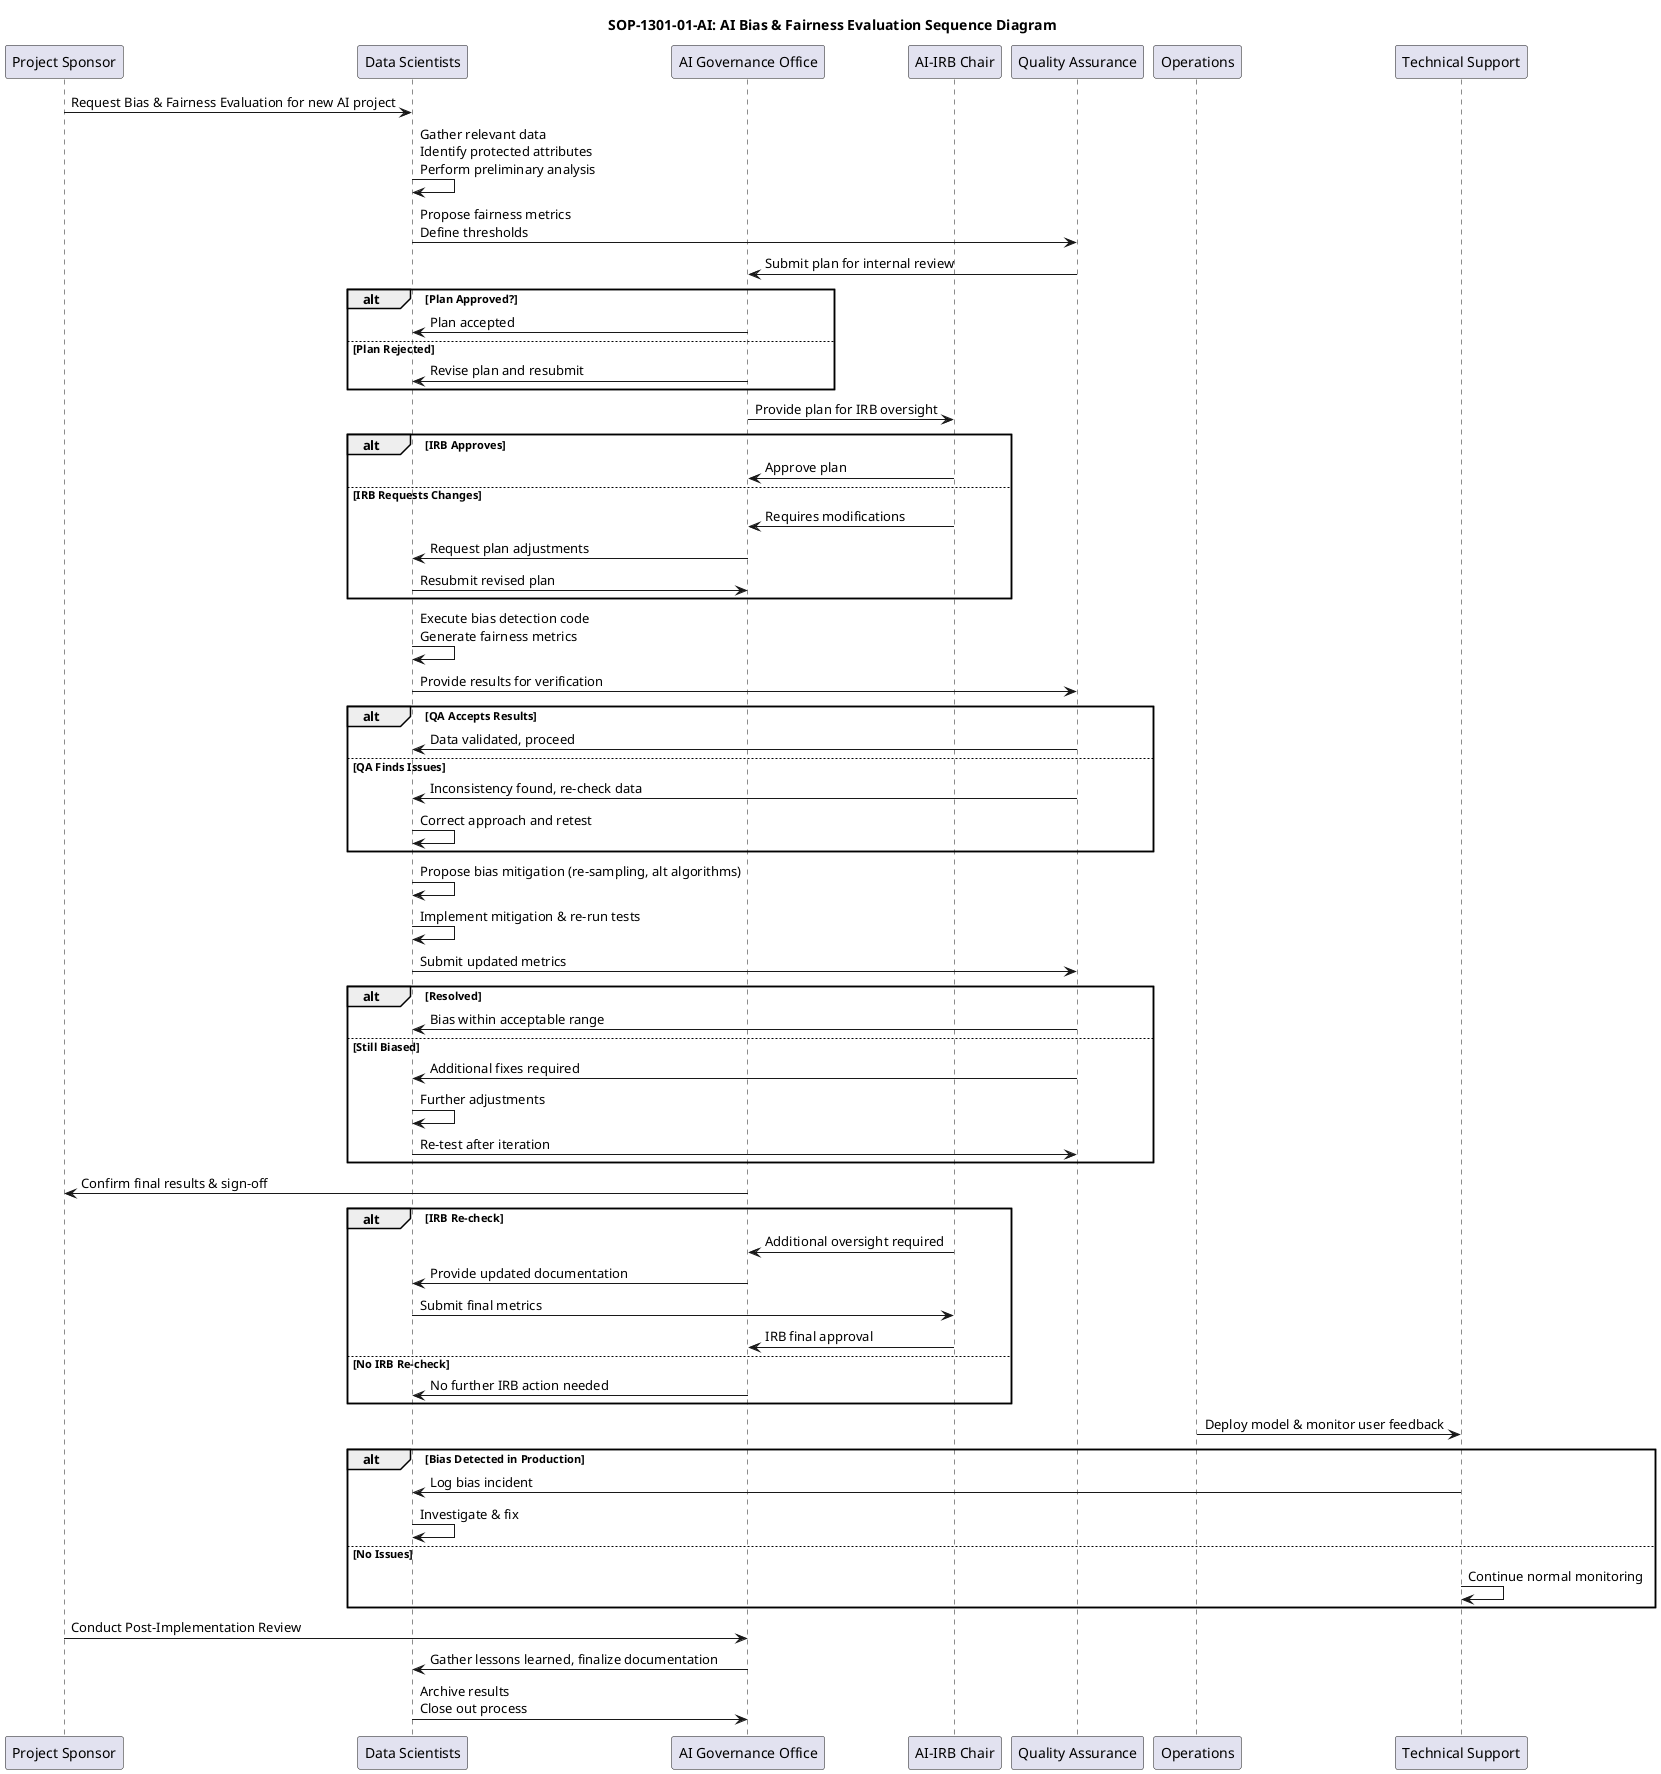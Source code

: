 @startuml

title "SOP-1301-01-AI: AI Bias & Fairness Evaluation Sequence Diagram"

participant "Project Sponsor" as SP
participant "Data Scientists" as DS
participant "AI Governance Office" as AIGO
participant "AI-IRB Chair" as AIIRB
participant "Quality Assurance" as QA
participant "Operations" as OPS
participant "Technical Support" as TS

' 1) Initiate Bias & Fairness Planning
SP -> DS: Request Bias & Fairness Evaluation for new AI project

' 2) Data Collection & Preliminary Analysis
DS -> DS: Gather relevant data\nIdentify protected attributes\nPerform preliminary analysis

' 3) Develop Bias & Fairness Evaluation Plan
DS -> QA: Propose fairness metrics\nDefine thresholds
QA -> AIGO: Submit plan for internal review
alt Plan Approved?
  AIGO -> DS: Plan accepted
else Plan Rejected
  AIGO -> DS: Revise plan and resubmit
end

' 4) AI-IRB Oversight Check
AIGO -> AIIRB: Provide plan for IRB oversight
alt IRB Approves
  AIIRB -> AIGO: Approve plan
else IRB Requests Changes
  AIIRB -> AIGO: Requires modifications
  AIGO -> DS: Request plan adjustments
  DS -> AIGO: Resubmit revised plan
end

' 5) Bias Detection & Analysis
DS -> DS: Execute bias detection code\nGenerate fairness metrics
DS -> QA: Provide results for verification
alt QA Accepts Results
  QA -> DS: Data validated, proceed
else QA Finds Issues
  QA -> DS: Inconsistency found, re-check data
  DS -> DS: Correct approach and retest
end

' 6) Mitigation Strategies
DS -> DS: Propose bias mitigation (re-sampling, alt algorithms)
DS -> DS: Implement mitigation & re-run tests
DS -> QA: Submit updated metrics
alt Resolved
  QA -> DS: Bias within acceptable range
else Still Biased
  QA -> DS: Additional fixes required
  DS -> DS: Further adjustments
  DS -> QA: Re-test after iteration
end

' 7) Formal Approvals & Documentation
AIGO -> SP: Confirm final results & sign-off
alt IRB Re-check
  AIIRB -> AIGO: Additional oversight required
  AIGO -> DS: Provide updated documentation
  DS -> AIIRB: Submit final metrics
  AIIRB -> AIGO: IRB final approval
else No IRB Re-check
  AIGO -> DS: No further IRB action needed
end

' 8) Post-Deployment Monitoring
OPS -> TS: Deploy model & monitor user feedback
alt Bias Detected in Production
  TS -> DS: Log bias incident
  DS -> DS: Investigate & fix
else No Issues
  TS -> TS: Continue normal monitoring
end

' 9) Post-Implementation Review
SP -> AIGO: Conduct Post-Implementation Review
AIGO -> DS: Gather lessons learned, finalize documentation
DS -> AIGO: Archive results\nClose out process

@enduml
